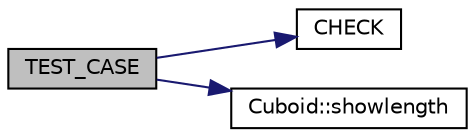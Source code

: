 digraph "TEST_CASE"
{
 // LATEX_PDF_SIZE
  edge [fontname="Helvetica",fontsize="10",labelfontname="Helvetica",labelfontsize="10"];
  node [fontname="Helvetica",fontsize="10",shape=record];
  rankdir="LR";
  Node1 [label="TEST_CASE",height=0.2,width=0.4,color="black", fillcolor="grey75", style="filled", fontcolor="black",tooltip=" "];
  Node1 -> Node2 [color="midnightblue",fontsize="10",style="solid",fontname="Helvetica"];
  Node2 [label="CHECK",height=0.2,width=0.4,color="black", fillcolor="white", style="filled",URL="$tests_2cuboid_8cpp.html#abb94f8a2dfc1af5358ea24ebda10d88c",tooltip=" "];
  Node1 -> Node3 [color="midnightblue",fontsize="10",style="solid",fontname="Helvetica"];
  Node3 [label="Cuboid::showlength",height=0.2,width=0.4,color="black", fillcolor="white", style="filled",URL="$class_cuboid.html#aa9617e74cc75e317f56da5e1fec51dc5",tooltip=" "];
}
